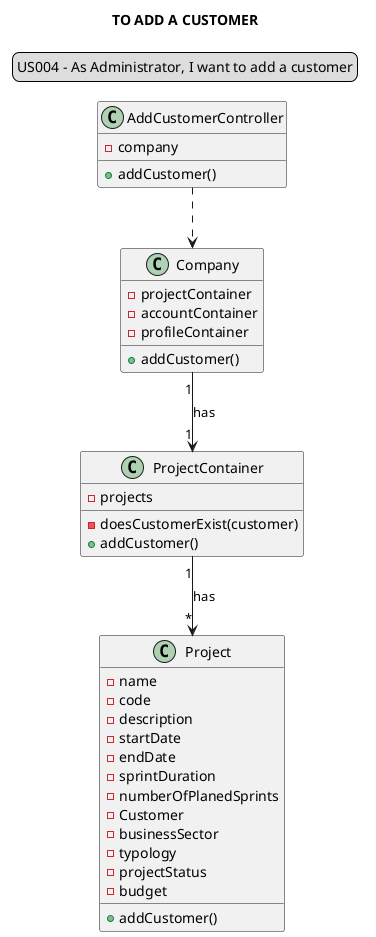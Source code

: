 @startuml

skinparam sequenceMessageAlign center
title TO ADD A CUSTOMER
legend top
US004 - As Administrator, I want to add a customer
end legend

class "AddCustomerController" {
-company
+addCustomer()
}

class "Company"{
-projectContainer
-accountContainer
-profileContainer
+addCustomer()

}
class "ProjectContainer"{
-projects
-doesCustomerExist(customer)
+addCustomer()
}

class "Project"{
-name
-code
-description
-startDate
-endDate
-sprintDuration
-numberOfPlanedSprints
-Customer
-businessSector
-typology
-projectStatus
-budget
+addCustomer()
}

"AddCustomerController" ..> "Company"
"Company" "1"-->"1" "ProjectContainer": has
"ProjectContainer" "1"-->"*" "Project": has

@enduml
